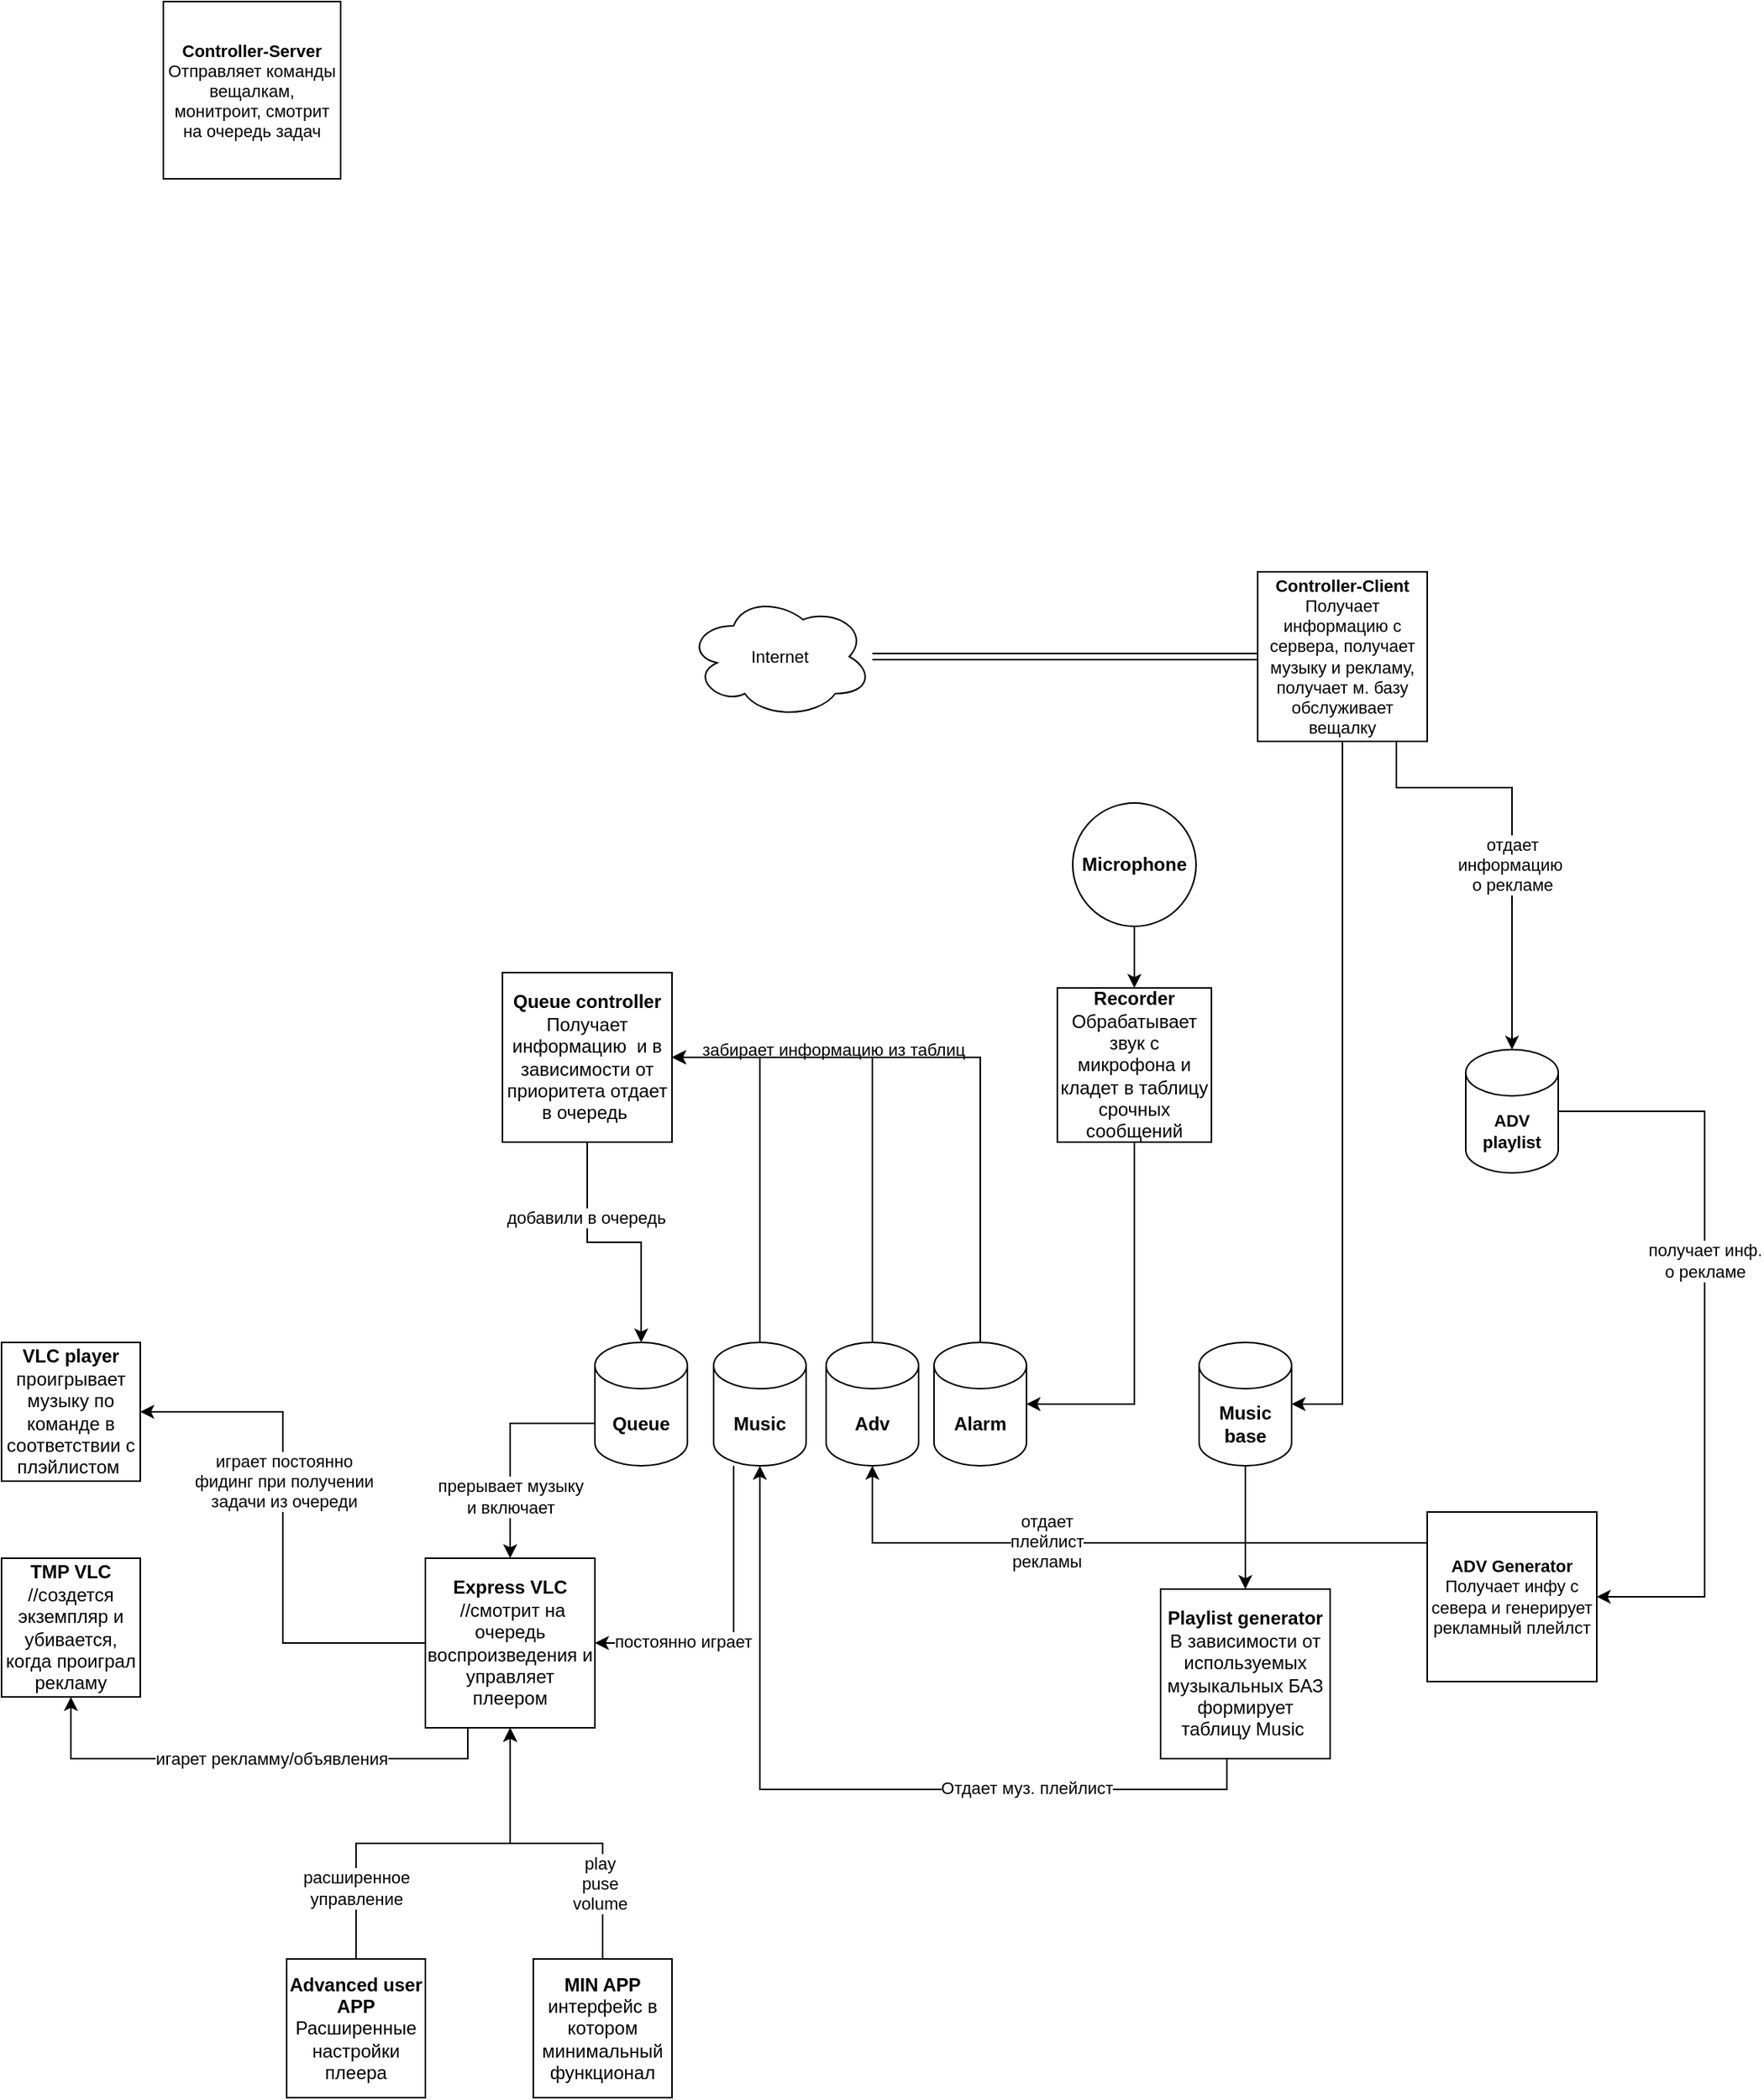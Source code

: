 <mxfile version="14.7.6" type="github">
  <diagram id="w9gRyj3N1DJt5Vruh8G7" name="Page-1">
    <mxGraphModel dx="1447" dy="1824" grid="1" gridSize="10" guides="1" tooltips="1" connect="1" arrows="1" fold="1" page="1" pageScale="1" pageWidth="827" pageHeight="1169" math="0" shadow="0">
      <root>
        <mxCell id="0" />
        <mxCell id="1" parent="0" />
        <mxCell id="vIM-qlWaezYcbGKkUeEU-1" value="&lt;b&gt;VLC player&lt;/b&gt;&lt;br&gt;проигрывает музыку по команде в соответствии с плэйлистом&amp;nbsp;" style="whiteSpace=wrap;html=1;aspect=fixed;" vertex="1" parent="1">
          <mxGeometry x="75" y="280" width="90" height="90" as="geometry" />
        </mxCell>
        <mxCell id="vIM-qlWaezYcbGKkUeEU-2" value="&lt;b&gt;TMP VLC&lt;/b&gt;&lt;br&gt;//создется экземпляр и убивается, когда проиграл рекламу" style="whiteSpace=wrap;html=1;aspect=fixed;" vertex="1" parent="1">
          <mxGeometry x="75" y="420" width="90" height="90" as="geometry" />
        </mxCell>
        <mxCell id="vIM-qlWaezYcbGKkUeEU-68" style="edgeStyle=orthogonalEdgeStyle;rounded=0;orthogonalLoop=1;jettySize=auto;html=1;fontSize=11;" edge="1" parent="1" source="vIM-qlWaezYcbGKkUeEU-7" target="vIM-qlWaezYcbGKkUeEU-9">
          <mxGeometry relative="1" as="geometry" />
        </mxCell>
        <mxCell id="vIM-qlWaezYcbGKkUeEU-69" value="play&lt;br&gt;puse&lt;br&gt;volume" style="edgeLabel;html=1;align=center;verticalAlign=middle;resizable=0;points=[];fontSize=11;" vertex="1" connectable="0" parent="vIM-qlWaezYcbGKkUeEU-68">
          <mxGeometry x="-0.527" y="2" relative="1" as="geometry">
            <mxPoint as="offset" />
          </mxGeometry>
        </mxCell>
        <mxCell id="vIM-qlWaezYcbGKkUeEU-7" value="&lt;b&gt;MIN APP&lt;/b&gt;&lt;br&gt;интерфейс в котором минимальный функционал" style="whiteSpace=wrap;html=1;aspect=fixed;" vertex="1" parent="1">
          <mxGeometry x="420" y="680" width="90" height="90" as="geometry" />
        </mxCell>
        <mxCell id="vIM-qlWaezYcbGKkUeEU-19" value="" style="edgeStyle=orthogonalEdgeStyle;rounded=0;orthogonalLoop=1;jettySize=auto;html=1;exitX=0;exitY=0;exitDx=0;exitDy=52.5;exitPerimeter=0;" edge="1" parent="1" source="vIM-qlWaezYcbGKkUeEU-16" target="vIM-qlWaezYcbGKkUeEU-9">
          <mxGeometry relative="1" as="geometry" />
        </mxCell>
        <mxCell id="vIM-qlWaezYcbGKkUeEU-56" value="прерывает музыку&lt;br&gt;и включает" style="edgeLabel;html=1;align=center;verticalAlign=middle;resizable=0;points=[];fontSize=11;" vertex="1" connectable="0" parent="vIM-qlWaezYcbGKkUeEU-19">
          <mxGeometry x="0.216" y="1" relative="1" as="geometry">
            <mxPoint x="-1" y="16" as="offset" />
          </mxGeometry>
        </mxCell>
        <mxCell id="vIM-qlWaezYcbGKkUeEU-57" style="edgeStyle=orthogonalEdgeStyle;rounded=0;orthogonalLoop=1;jettySize=auto;html=1;entryX=1;entryY=0.5;entryDx=0;entryDy=0;fontSize=11;" edge="1" parent="1" source="vIM-qlWaezYcbGKkUeEU-9" target="vIM-qlWaezYcbGKkUeEU-1">
          <mxGeometry relative="1" as="geometry" />
        </mxCell>
        <mxCell id="vIM-qlWaezYcbGKkUeEU-59" value="играет постоянно&lt;br&gt;фидинг при получении&lt;br&gt;задачи из очереди" style="edgeLabel;html=1;align=center;verticalAlign=middle;resizable=0;points=[];fontSize=11;" vertex="1" connectable="0" parent="vIM-qlWaezYcbGKkUeEU-57">
          <mxGeometry x="0.183" relative="1" as="geometry">
            <mxPoint as="offset" />
          </mxGeometry>
        </mxCell>
        <mxCell id="vIM-qlWaezYcbGKkUeEU-58" style="edgeStyle=orthogonalEdgeStyle;rounded=0;orthogonalLoop=1;jettySize=auto;html=1;fontSize=11;exitX=0.25;exitY=1;exitDx=0;exitDy=0;" edge="1" parent="1" source="vIM-qlWaezYcbGKkUeEU-9" target="vIM-qlWaezYcbGKkUeEU-2">
          <mxGeometry relative="1" as="geometry">
            <Array as="points">
              <mxPoint x="378" y="550" />
              <mxPoint x="120" y="550" />
            </Array>
          </mxGeometry>
        </mxCell>
        <mxCell id="vIM-qlWaezYcbGKkUeEU-60" value="игарет рекламму/объявления" style="edgeLabel;html=1;align=center;verticalAlign=middle;resizable=0;points=[];fontSize=11;" vertex="1" connectable="0" parent="vIM-qlWaezYcbGKkUeEU-58">
          <mxGeometry x="-0.12" y="2" relative="1" as="geometry">
            <mxPoint x="-8" y="-2" as="offset" />
          </mxGeometry>
        </mxCell>
        <mxCell id="vIM-qlWaezYcbGKkUeEU-9" value="&lt;b&gt;Express VLC&lt;br&gt;&lt;/b&gt;&amp;nbsp;//смотрит на очередь воспроизведения и управляет плеером" style="whiteSpace=wrap;html=1;aspect=fixed;" vertex="1" parent="1">
          <mxGeometry x="350" y="420" width="110" height="110" as="geometry" />
        </mxCell>
        <mxCell id="vIM-qlWaezYcbGKkUeEU-42" style="edgeStyle=orthogonalEdgeStyle;rounded=0;orthogonalLoop=1;jettySize=auto;html=1;" edge="1" parent="1" source="vIM-qlWaezYcbGKkUeEU-10" target="vIM-qlWaezYcbGKkUeEU-36">
          <mxGeometry relative="1" as="geometry" />
        </mxCell>
        <mxCell id="vIM-qlWaezYcbGKkUeEU-10" value="&lt;b&gt;Music base&lt;/b&gt;" style="shape=cylinder3;whiteSpace=wrap;html=1;boundedLbl=1;backgroundOutline=1;size=15;" vertex="1" parent="1">
          <mxGeometry x="852" y="280" width="60" height="80" as="geometry" />
        </mxCell>
        <mxCell id="vIM-qlWaezYcbGKkUeEU-67" style="edgeStyle=orthogonalEdgeStyle;rounded=0;orthogonalLoop=1;jettySize=auto;html=1;entryX=0.5;entryY=1;entryDx=0;entryDy=0;fontSize=11;" edge="1" parent="1" source="vIM-qlWaezYcbGKkUeEU-11" target="vIM-qlWaezYcbGKkUeEU-9">
          <mxGeometry relative="1" as="geometry" />
        </mxCell>
        <mxCell id="vIM-qlWaezYcbGKkUeEU-70" value="расширенное&lt;br&gt;управление" style="edgeLabel;html=1;align=center;verticalAlign=middle;resizable=0;points=[];fontSize=11;" vertex="1" connectable="0" parent="vIM-qlWaezYcbGKkUeEU-67">
          <mxGeometry x="-0.63" relative="1" as="geometry">
            <mxPoint as="offset" />
          </mxGeometry>
        </mxCell>
        <mxCell id="vIM-qlWaezYcbGKkUeEU-11" value="&lt;b&gt;Advanced user APP&lt;/b&gt;&lt;br&gt;Расширенные настройки плеера" style="whiteSpace=wrap;html=1;aspect=fixed;" vertex="1" parent="1">
          <mxGeometry x="260" y="680" width="90" height="90" as="geometry" />
        </mxCell>
        <mxCell id="vIM-qlWaezYcbGKkUeEU-16" value="&lt;b&gt;Queue&lt;/b&gt;" style="shape=cylinder3;whiteSpace=wrap;html=1;boundedLbl=1;backgroundOutline=1;size=15;" vertex="1" parent="1">
          <mxGeometry x="460" y="280" width="60" height="80" as="geometry" />
        </mxCell>
        <mxCell id="vIM-qlWaezYcbGKkUeEU-47" style="edgeStyle=orthogonalEdgeStyle;rounded=0;orthogonalLoop=1;jettySize=auto;html=1;entryX=1;entryY=0.5;entryDx=0;entryDy=0;" edge="1" parent="1" source="vIM-qlWaezYcbGKkUeEU-21" target="vIM-qlWaezYcbGKkUeEU-26">
          <mxGeometry relative="1" as="geometry">
            <Array as="points">
              <mxPoint x="567" y="95" />
            </Array>
          </mxGeometry>
        </mxCell>
        <mxCell id="vIM-qlWaezYcbGKkUeEU-54" style="edgeStyle=orthogonalEdgeStyle;rounded=0;orthogonalLoop=1;jettySize=auto;html=1;entryX=1;entryY=0.5;entryDx=0;entryDy=0;fontSize=11;" edge="1" parent="1" source="vIM-qlWaezYcbGKkUeEU-21" target="vIM-qlWaezYcbGKkUeEU-9">
          <mxGeometry relative="1" as="geometry">
            <Array as="points">
              <mxPoint x="550" y="475" />
            </Array>
          </mxGeometry>
        </mxCell>
        <mxCell id="vIM-qlWaezYcbGKkUeEU-55" value="постоянно играет" style="edgeLabel;html=1;align=center;verticalAlign=middle;resizable=0;points=[];fontSize=11;" vertex="1" connectable="0" parent="vIM-qlWaezYcbGKkUeEU-54">
          <mxGeometry x="0.446" y="-1" relative="1" as="geometry">
            <mxPoint as="offset" />
          </mxGeometry>
        </mxCell>
        <mxCell id="vIM-qlWaezYcbGKkUeEU-21" value="&lt;b&gt;Music&lt;/b&gt;" style="shape=cylinder3;whiteSpace=wrap;html=1;boundedLbl=1;backgroundOutline=1;size=15;" vertex="1" parent="1">
          <mxGeometry x="537" y="280" width="60" height="80" as="geometry" />
        </mxCell>
        <mxCell id="vIM-qlWaezYcbGKkUeEU-49" style="edgeStyle=orthogonalEdgeStyle;rounded=0;orthogonalLoop=1;jettySize=auto;html=1;entryX=1;entryY=0.5;entryDx=0;entryDy=0;" edge="1" parent="1" source="vIM-qlWaezYcbGKkUeEU-23" target="vIM-qlWaezYcbGKkUeEU-26">
          <mxGeometry relative="1" as="geometry">
            <Array as="points">
              <mxPoint x="710" y="95" />
            </Array>
          </mxGeometry>
        </mxCell>
        <mxCell id="vIM-qlWaezYcbGKkUeEU-23" value="&lt;b&gt;Alarm&lt;/b&gt;" style="shape=cylinder3;whiteSpace=wrap;html=1;boundedLbl=1;backgroundOutline=1;size=15;" vertex="1" parent="1">
          <mxGeometry x="680" y="280" width="60" height="80" as="geometry" />
        </mxCell>
        <mxCell id="vIM-qlWaezYcbGKkUeEU-48" style="edgeStyle=orthogonalEdgeStyle;rounded=0;orthogonalLoop=1;jettySize=auto;html=1;entryX=1;entryY=0.5;entryDx=0;entryDy=0;" edge="1" parent="1" source="vIM-qlWaezYcbGKkUeEU-24" target="vIM-qlWaezYcbGKkUeEU-26">
          <mxGeometry relative="1" as="geometry">
            <Array as="points">
              <mxPoint x="640" y="95" />
            </Array>
          </mxGeometry>
        </mxCell>
        <mxCell id="vIM-qlWaezYcbGKkUeEU-24" value="&lt;b&gt;Adv&lt;/b&gt;" style="shape=cylinder3;whiteSpace=wrap;html=1;boundedLbl=1;backgroundOutline=1;size=15;" vertex="1" parent="1">
          <mxGeometry x="610" y="280" width="60" height="80" as="geometry" />
        </mxCell>
        <mxCell id="vIM-qlWaezYcbGKkUeEU-52" style="edgeStyle=orthogonalEdgeStyle;rounded=0;orthogonalLoop=1;jettySize=auto;html=1;entryX=1;entryY=0.5;entryDx=0;entryDy=0;entryPerimeter=0;fontSize=11;" edge="1" parent="1" source="vIM-qlWaezYcbGKkUeEU-25" target="vIM-qlWaezYcbGKkUeEU-23">
          <mxGeometry relative="1" as="geometry">
            <Array as="points">
              <mxPoint x="810" y="320" />
            </Array>
          </mxGeometry>
        </mxCell>
        <mxCell id="vIM-qlWaezYcbGKkUeEU-25" value="&lt;b&gt;Recorder&lt;/b&gt;&lt;br&gt;Обрабатывает звук с микрофона и кладет в таблицу срочных сообщений" style="whiteSpace=wrap;html=1;aspect=fixed;" vertex="1" parent="1">
          <mxGeometry x="760" y="50" width="100" height="100" as="geometry" />
        </mxCell>
        <mxCell id="vIM-qlWaezYcbGKkUeEU-51" style="edgeStyle=orthogonalEdgeStyle;rounded=0;orthogonalLoop=1;jettySize=auto;html=1;entryX=0.5;entryY=0;entryDx=0;entryDy=0;entryPerimeter=0;fontSize=11;" edge="1" parent="1" source="vIM-qlWaezYcbGKkUeEU-26" target="vIM-qlWaezYcbGKkUeEU-16">
          <mxGeometry relative="1" as="geometry" />
        </mxCell>
        <mxCell id="vIM-qlWaezYcbGKkUeEU-53" value="добавили в очередь" style="edgeLabel;html=1;align=center;verticalAlign=middle;resizable=0;points=[];fontSize=11;" vertex="1" connectable="0" parent="vIM-qlWaezYcbGKkUeEU-51">
          <mxGeometry x="-0.411" y="-1" relative="1" as="geometry">
            <mxPoint as="offset" />
          </mxGeometry>
        </mxCell>
        <mxCell id="vIM-qlWaezYcbGKkUeEU-26" value="&lt;b&gt;Queue controller&lt;br&gt;&lt;/b&gt;Получает информацию&amp;nbsp; и в зависимости от приоритета отдает в очередь&amp;nbsp;&lt;b&gt;&lt;br&gt;&lt;/b&gt;" style="whiteSpace=wrap;html=1;aspect=fixed;" vertex="1" parent="1">
          <mxGeometry x="400" y="40" width="110" height="110" as="geometry" />
        </mxCell>
        <mxCell id="vIM-qlWaezYcbGKkUeEU-28" style="edgeStyle=orthogonalEdgeStyle;rounded=0;orthogonalLoop=1;jettySize=auto;html=1;entryX=0.5;entryY=0;entryDx=0;entryDy=0;" edge="1" parent="1" source="vIM-qlWaezYcbGKkUeEU-27" target="vIM-qlWaezYcbGKkUeEU-25">
          <mxGeometry relative="1" as="geometry" />
        </mxCell>
        <mxCell id="vIM-qlWaezYcbGKkUeEU-27" value="&lt;b&gt;Microphone&lt;/b&gt;" style="ellipse;whiteSpace=wrap;html=1;aspect=fixed;" vertex="1" parent="1">
          <mxGeometry x="770" y="-70" width="80" height="80" as="geometry" />
        </mxCell>
        <mxCell id="vIM-qlWaezYcbGKkUeEU-38" style="edgeStyle=orthogonalEdgeStyle;rounded=0;orthogonalLoop=1;jettySize=auto;html=1;entryX=0.5;entryY=1;entryDx=0;entryDy=0;entryPerimeter=0;exitX=0.391;exitY=1;exitDx=0;exitDy=0;exitPerimeter=0;" edge="1" parent="1" source="vIM-qlWaezYcbGKkUeEU-36" target="vIM-qlWaezYcbGKkUeEU-21">
          <mxGeometry relative="1" as="geometry">
            <Array as="points">
              <mxPoint x="870" y="570" />
              <mxPoint x="567" y="570" />
            </Array>
          </mxGeometry>
        </mxCell>
        <mxCell id="vIM-qlWaezYcbGKkUeEU-40" value="Отдает муз. плейлист" style="edgeLabel;html=1;align=center;verticalAlign=middle;resizable=0;points=[];" vertex="1" connectable="0" parent="vIM-qlWaezYcbGKkUeEU-38">
          <mxGeometry x="-0.466" y="-1" relative="1" as="geometry">
            <mxPoint x="-8" as="offset" />
          </mxGeometry>
        </mxCell>
        <mxCell id="vIM-qlWaezYcbGKkUeEU-36" value="&lt;b&gt;Playlist generator&lt;/b&gt;&lt;br&gt;В зависимости от используемых музыкальных БАЗ формирует таблицу Music&amp;nbsp;" style="whiteSpace=wrap;html=1;aspect=fixed;" vertex="1" parent="1">
          <mxGeometry x="827" y="440" width="110" height="110" as="geometry" />
        </mxCell>
        <mxCell id="vIM-qlWaezYcbGKkUeEU-50" value="забирает информацию из таблиц" style="text;html=1;strokeColor=none;fillColor=none;align=center;verticalAlign=middle;whiteSpace=wrap;rounded=0;fontSize=11;" vertex="1" parent="1">
          <mxGeometry x="520" y="80" width="190" height="20" as="geometry" />
        </mxCell>
        <mxCell id="vIM-qlWaezYcbGKkUeEU-64" style="edgeStyle=orthogonalEdgeStyle;rounded=0;orthogonalLoop=1;jettySize=auto;html=1;entryX=0.5;entryY=1;entryDx=0;entryDy=0;entryPerimeter=0;fontSize=11;" edge="1" parent="1" source="vIM-qlWaezYcbGKkUeEU-63" target="vIM-qlWaezYcbGKkUeEU-24">
          <mxGeometry relative="1" as="geometry">
            <Array as="points">
              <mxPoint x="640" y="410" />
            </Array>
          </mxGeometry>
        </mxCell>
        <mxCell id="vIM-qlWaezYcbGKkUeEU-65" value="отдает&lt;br&gt;плейлист&lt;br&gt;рекламы" style="edgeLabel;html=1;align=center;verticalAlign=middle;resizable=0;points=[];fontSize=11;" vertex="1" connectable="0" parent="vIM-qlWaezYcbGKkUeEU-64">
          <mxGeometry x="0.208" y="-1" relative="1" as="geometry">
            <mxPoint as="offset" />
          </mxGeometry>
        </mxCell>
        <mxCell id="vIM-qlWaezYcbGKkUeEU-63" value="&lt;b&gt;ADV Generator&lt;/b&gt;&lt;br&gt;Получает инфу с севера и генерирует рекламный плейлст" style="whiteSpace=wrap;html=1;aspect=fixed;fontSize=11;" vertex="1" parent="1">
          <mxGeometry x="1000" y="390" width="110" height="110" as="geometry" />
        </mxCell>
        <mxCell id="vIM-qlWaezYcbGKkUeEU-74" style="edgeStyle=orthogonalEdgeStyle;rounded=0;orthogonalLoop=1;jettySize=auto;html=1;entryX=1;entryY=0.5;entryDx=0;entryDy=0;entryPerimeter=0;fontSize=11;" edge="1" parent="1" source="vIM-qlWaezYcbGKkUeEU-73" target="vIM-qlWaezYcbGKkUeEU-10">
          <mxGeometry relative="1" as="geometry">
            <Array as="points">
              <mxPoint x="945" y="320" />
            </Array>
          </mxGeometry>
        </mxCell>
        <mxCell id="vIM-qlWaezYcbGKkUeEU-88" style="edgeStyle=orthogonalEdgeStyle;rounded=0;orthogonalLoop=1;jettySize=auto;html=1;fontSize=11;endArrow=classic;endFill=1;shape=link;" edge="1" parent="1" source="vIM-qlWaezYcbGKkUeEU-73" target="vIM-qlWaezYcbGKkUeEU-77">
          <mxGeometry relative="1" as="geometry" />
        </mxCell>
        <mxCell id="vIM-qlWaezYcbGKkUeEU-73" value="&lt;b&gt;Controller-Client&lt;/b&gt;&lt;br&gt;Получает информацию с сервера, получает музыку и рекламу, получает м. базу обслуживает вещалку" style="whiteSpace=wrap;html=1;aspect=fixed;fontSize=11;" vertex="1" parent="1">
          <mxGeometry x="890" y="-220" width="110" height="110" as="geometry" />
        </mxCell>
        <mxCell id="vIM-qlWaezYcbGKkUeEU-76" value="&lt;b&gt;Controller-Server&lt;/b&gt;&lt;br&gt;Отправляет команды вещалкам, монитроит, смотрит на очередь задач" style="whiteSpace=wrap;html=1;aspect=fixed;fontSize=11;" vertex="1" parent="1">
          <mxGeometry x="180" y="-590" width="115" height="115" as="geometry" />
        </mxCell>
        <mxCell id="vIM-qlWaezYcbGKkUeEU-77" value="Internet" style="ellipse;shape=cloud;whiteSpace=wrap;html=1;fontSize=11;" vertex="1" parent="1">
          <mxGeometry x="520" y="-205" width="120" height="80" as="geometry" />
        </mxCell>
        <mxCell id="vIM-qlWaezYcbGKkUeEU-84" style="edgeStyle=orthogonalEdgeStyle;rounded=0;orthogonalLoop=1;jettySize=auto;html=1;entryX=1;entryY=0.5;entryDx=0;entryDy=0;fontSize=11;endArrow=classic;endFill=1;exitX=1;exitY=0.5;exitDx=0;exitDy=0;exitPerimeter=0;" edge="1" parent="1" source="vIM-qlWaezYcbGKkUeEU-83" target="vIM-qlWaezYcbGKkUeEU-63">
          <mxGeometry relative="1" as="geometry">
            <Array as="points">
              <mxPoint x="1180" y="130" />
              <mxPoint x="1180" y="445" />
            </Array>
          </mxGeometry>
        </mxCell>
        <mxCell id="vIM-qlWaezYcbGKkUeEU-87" value="получает инф.&lt;br&gt;о рекламе" style="edgeLabel;html=1;align=center;verticalAlign=middle;resizable=0;points=[];fontSize=11;" vertex="1" connectable="0" parent="vIM-qlWaezYcbGKkUeEU-84">
          <mxGeometry x="-0.199" relative="1" as="geometry">
            <mxPoint as="offset" />
          </mxGeometry>
        </mxCell>
        <mxCell id="vIM-qlWaezYcbGKkUeEU-85" style="edgeStyle=orthogonalEdgeStyle;rounded=0;orthogonalLoop=1;jettySize=auto;html=1;fontSize=11;endArrow=classic;endFill=1;exitX=1;exitY=1;exitDx=0;exitDy=0;" edge="1" parent="1" source="vIM-qlWaezYcbGKkUeEU-73">
          <mxGeometry relative="1" as="geometry">
            <mxPoint x="1055" y="90" as="targetPoint" />
            <Array as="points">
              <mxPoint x="980" y="-110" />
              <mxPoint x="980" y="-80" />
              <mxPoint x="1055" y="-80" />
            </Array>
          </mxGeometry>
        </mxCell>
        <mxCell id="vIM-qlWaezYcbGKkUeEU-86" value="отдает&lt;br&gt;информацию&amp;nbsp;&lt;br&gt;о рекламе" style="edgeLabel;html=1;align=center;verticalAlign=middle;resizable=0;points=[];fontSize=11;" vertex="1" connectable="0" parent="vIM-qlWaezYcbGKkUeEU-85">
          <mxGeometry x="-0.274" y="1" relative="1" as="geometry">
            <mxPoint x="18" y="51" as="offset" />
          </mxGeometry>
        </mxCell>
        <mxCell id="vIM-qlWaezYcbGKkUeEU-83" value="&lt;b&gt;ADV playlist&lt;/b&gt;" style="shape=cylinder3;whiteSpace=wrap;html=1;boundedLbl=1;backgroundOutline=1;size=15;fontSize=11;" vertex="1" parent="1">
          <mxGeometry x="1025" y="90" width="60" height="80" as="geometry" />
        </mxCell>
      </root>
    </mxGraphModel>
  </diagram>
</mxfile>
